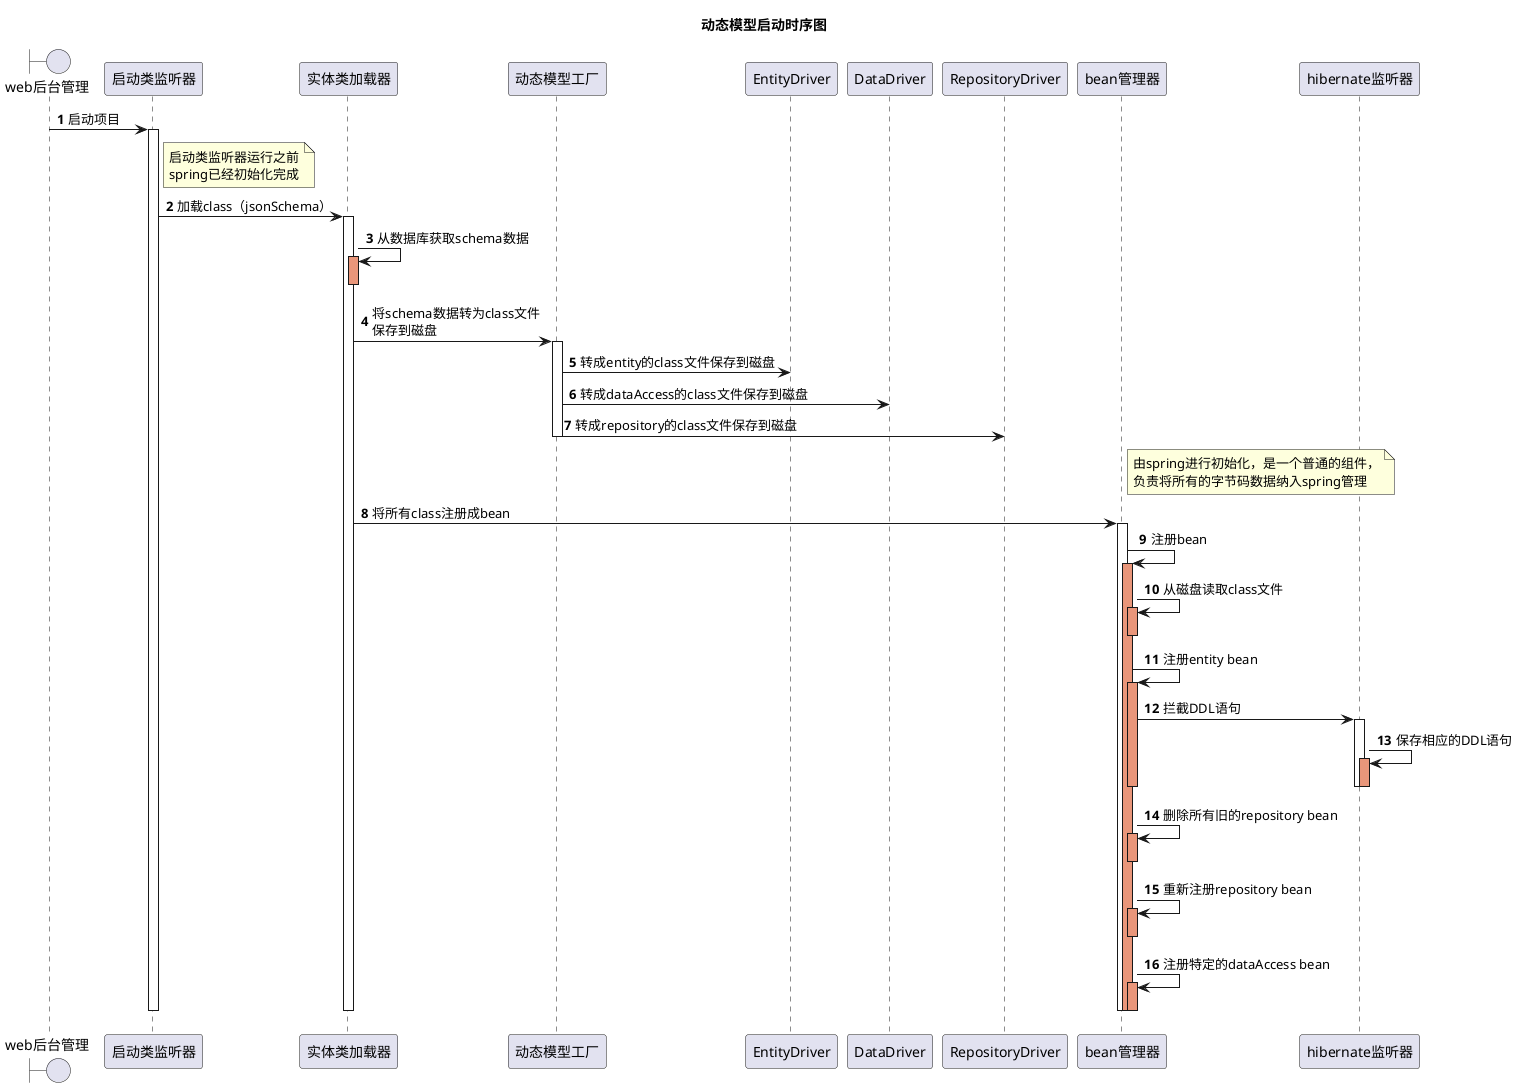 @startuml
title 动态模型启动时序图
autonumber
boundary web后台管理
participant 启动类监听器
participant 实体类加载器
participant 动态模型工厂
participant EntityDriver
participant DataDriver
participant RepositoryDriver
participant bean管理器
participant hibernate监听器

web后台管理 -> 启动类监听器: 启动项目
activate 启动类监听器
note right of 启动类监听器
    启动类监听器运行之前
    spring已经初始化完成
end note
启动类监听器 -> 实体类加载器: 加载class（jsonSchema）
activate 实体类加载器
实体类加载器 -> 实体类加载器: 从数据库获取schema数据
activate 实体类加载器 #DarkSalmon
deactivate 实体类加载器

实体类加载器 -> 动态模型工厂: 将schema数据转为class文件\n保存到磁盘
activate 动态模型工厂
动态模型工厂 -> EntityDriver: 转成entity的class文件保存到磁盘
动态模型工厂 -> DataDriver: 转成dataAccess的class文件保存到磁盘
动态模型工厂 -> RepositoryDriver: 转成repository的class文件保存到磁盘
deactivate 动态模型工厂

note right of bean管理器
    由spring进行初始化，是一个普通的组件，
    负责将所有的字节码数据纳入spring管理
end note
实体类加载器 -> bean管理器: 将所有class注册成bean
activate bean管理器

bean管理器 -> bean管理器: 注册bean
activate bean管理器 #DarkSalmon
bean管理器 -> bean管理器: 从磁盘读取class文件
activate bean管理器 #DarkSalmon
deactivate bean管理器

bean管理器 -> bean管理器: 注册entity bean
activate bean管理器 #DarkSalmon

bean管理器 -> hibernate监听器: 拦截DDL语句
activate hibernate监听器
hibernate监听器 -> hibernate监听器: 保存相应的DDL语句
activate hibernate监听器 #DarkSalmon
deactivate hibernate监听器
deactivate hibernate监听器
deactivate bean管理器

bean管理器 -> bean管理器: 删除所有旧的repository bean
activate bean管理器 #DarkSalmon
deactivate bean管理器

bean管理器 -> bean管理器: 重新注册repository bean
activate bean管理器 #DarkSalmon
deactivate bean管理器

bean管理器 -> bean管理器: 注册特定的dataAccess bean
activate bean管理器 #DarkSalmon
deactivate bean管理器

deactivate bean管理器
deactivate bean管理器
deactivate 实体类加载器
deactivate 启动类监听器
@enduml